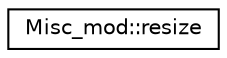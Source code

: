 digraph "Graphical Class Hierarchy"
{
 // LATEX_PDF_SIZE
  edge [fontname="Helvetica",fontsize="10",labelfontname="Helvetica",labelfontsize="10"];
  node [fontname="Helvetica",fontsize="10",shape=record];
  rankdir="LR";
  Node0 [label="Misc_mod::resize",height=0.2,width=0.4,color="black", fillcolor="white", style="filled",URL="$interfaceMisc__mod_1_1resize.html",tooltip=" "];
}
